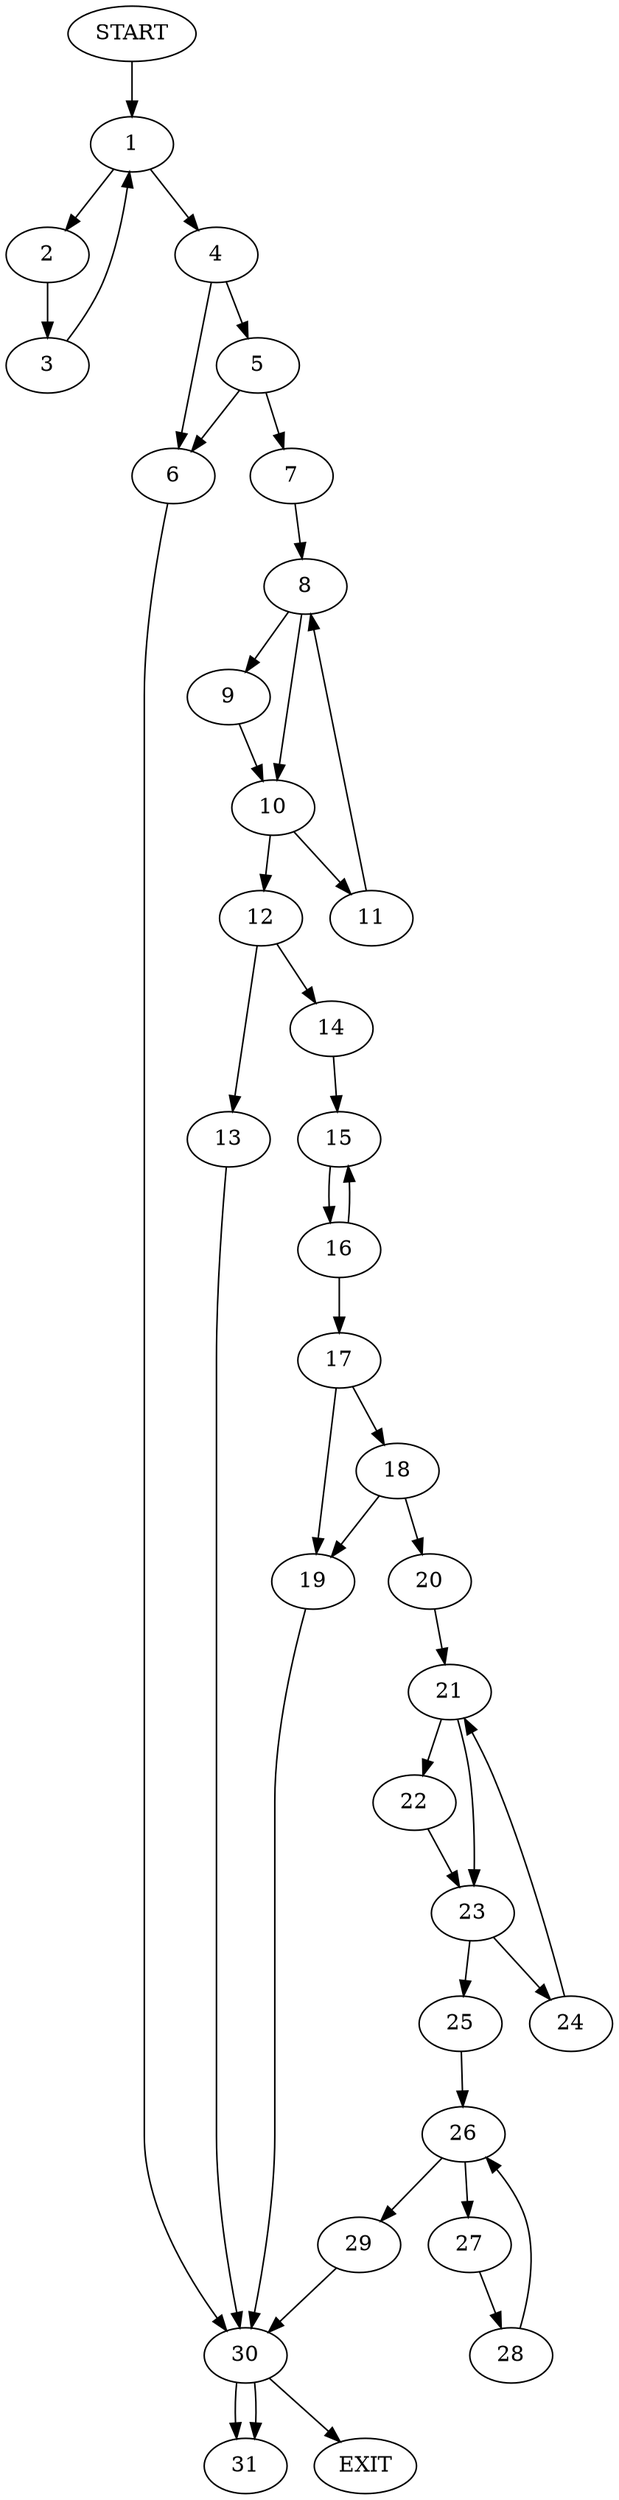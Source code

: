 digraph { 
0 [label="START"];
1;
2;
3;
4;
5;
6;
7;
8;
9;
10;
11;
12;
13;
14;
15;
16;
17;
18;
19;
20;
21;
22;
23;
24;
25;
26;
27;
28;
29;
30;
31;
32[label="EXIT"];
0 -> 1;
1 -> 2;
1 -> 4;
2 -> 3;
3 -> 1;
4 -> 6;
4 -> 5;
5 -> 6;
5 -> 7;
6 -> 30;
7 -> 8;
8 -> 10;
8 -> 9;
9 -> 10;
10 -> 11;
10 -> 12;
11 -> 8;
12 -> 13;
12 -> 14;
13 -> 30;
14 -> 15;
15 -> 16;
16 -> 15;
16 -> 17;
17 -> 19;
17 -> 18;
18 -> 19;
18 -> 20;
19 -> 30;
20 -> 21;
21 -> 22;
21 -> 23;
22 -> 23;
23 -> 24;
23 -> 25;
24 -> 21;
25 -> 26;
26 -> 27;
26 -> 29;
27 -> 28;
28 -> 26;
29 -> 30;
30 -> 32;
30 -> 31;
30:s2 -> 31;
}
